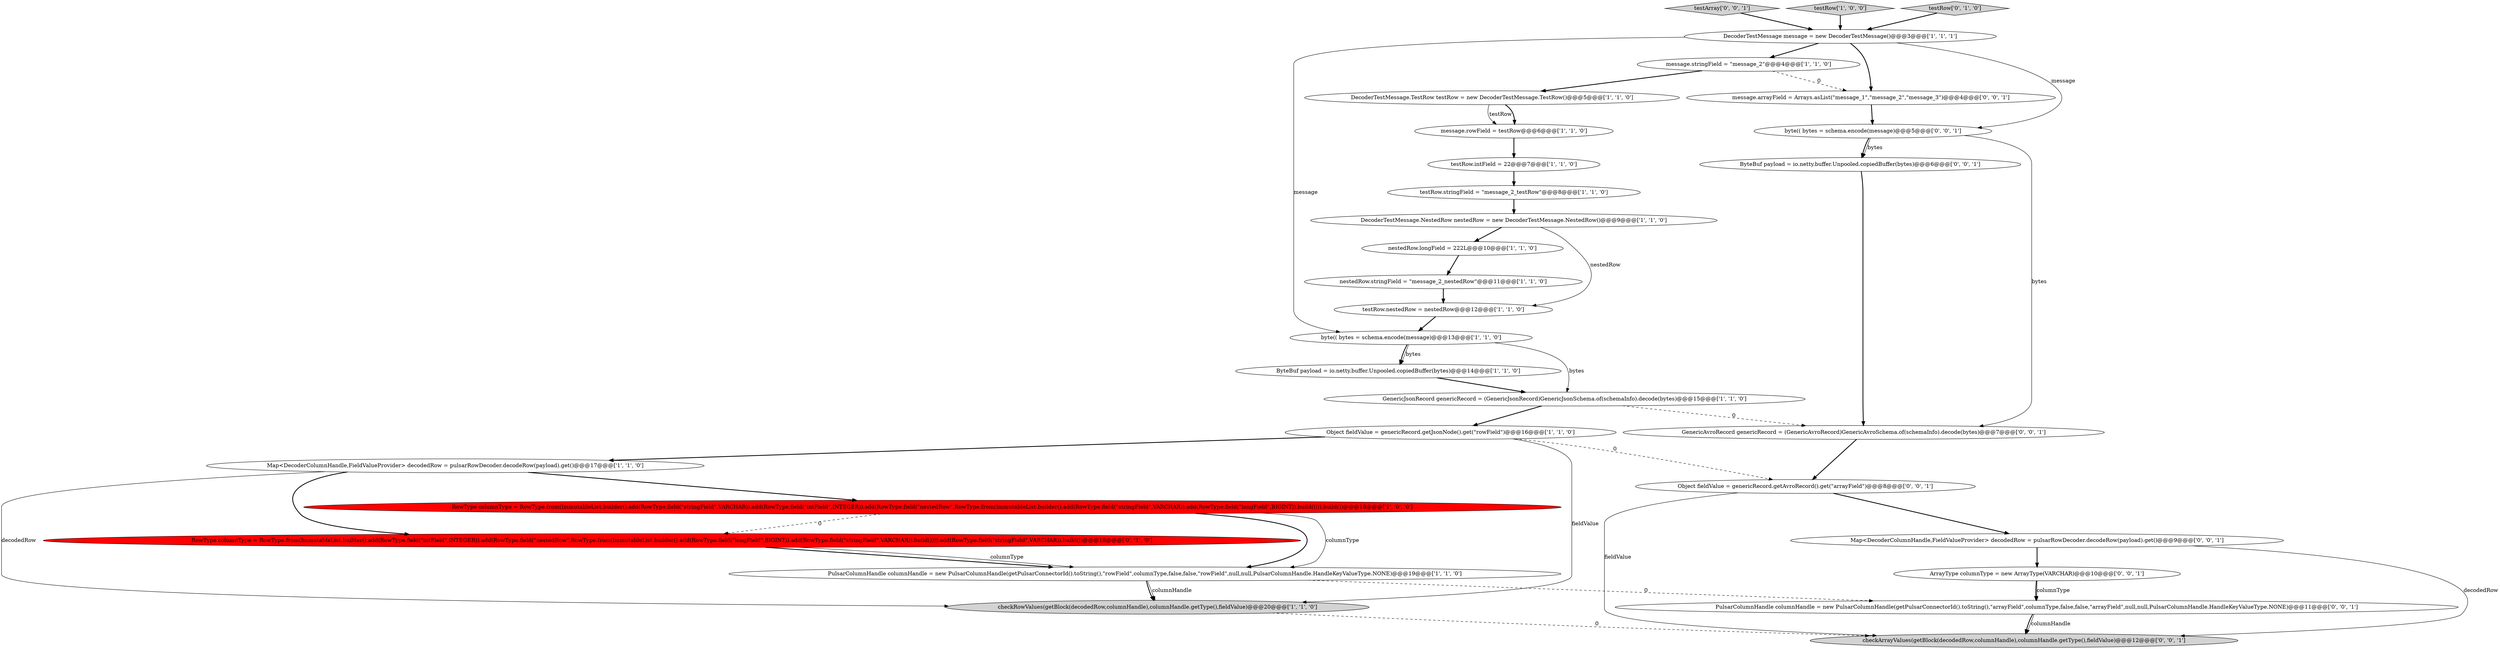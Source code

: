 digraph {
26 [style = filled, label = "checkArrayValues(getBlock(decodedRow,columnHandle),columnHandle.getType(),fieldValue)@@@12@@@['0', '0', '1']", fillcolor = lightgray, shape = ellipse image = "AAA0AAABBB3BBB"];
23 [style = filled, label = "Object fieldValue = genericRecord.getAvroRecord().get(\"arrayField\")@@@8@@@['0', '0', '1']", fillcolor = white, shape = ellipse image = "AAA0AAABBB3BBB"];
4 [style = filled, label = "Map<DecoderColumnHandle,FieldValueProvider> decodedRow = pulsarRowDecoder.decodeRow(payload).get()@@@17@@@['1', '1', '0']", fillcolor = white, shape = ellipse image = "AAA0AAABBB1BBB"];
17 [style = filled, label = "checkRowValues(getBlock(decodedRow,columnHandle),columnHandle.getType(),fieldValue)@@@20@@@['1', '1', '0']", fillcolor = lightgray, shape = ellipse image = "AAA0AAABBB1BBB"];
15 [style = filled, label = "nestedRow.longField = 222L@@@10@@@['1', '1', '0']", fillcolor = white, shape = ellipse image = "AAA0AAABBB1BBB"];
27 [style = filled, label = "testArray['0', '0', '1']", fillcolor = lightgray, shape = diamond image = "AAA0AAABBB3BBB"];
22 [style = filled, label = "GenericAvroRecord genericRecord = (GenericAvroRecord)GenericAvroSchema.of(schemaInfo).decode(bytes)@@@7@@@['0', '0', '1']", fillcolor = white, shape = ellipse image = "AAA0AAABBB3BBB"];
0 [style = filled, label = "testRow.nestedRow = nestedRow@@@12@@@['1', '1', '0']", fillcolor = white, shape = ellipse image = "AAA0AAABBB1BBB"];
6 [style = filled, label = "DecoderTestMessage message = new DecoderTestMessage()@@@3@@@['1', '1', '1']", fillcolor = white, shape = ellipse image = "AAA0AAABBB1BBB"];
13 [style = filled, label = "RowType columnType = RowType.from(ImmutableList.builder().add(RowType.field(\"stringField\",VARCHAR)).add(RowType.field(\"intField\",INTEGER)).add(RowType.field(\"nestedRow\",RowType.from(ImmutableList.builder().add(RowType.field(\"stringField\",VARCHAR)).add(RowType.field(\"longField\",BIGINT)).build()))).build())@@@18@@@['1', '0', '0']", fillcolor = red, shape = ellipse image = "AAA1AAABBB1BBB"];
21 [style = filled, label = "byte(( bytes = schema.encode(message)@@@5@@@['0', '0', '1']", fillcolor = white, shape = ellipse image = "AAA0AAABBB3BBB"];
25 [style = filled, label = "message.arrayField = Arrays.asList(\"message_1\",\"message_2\",\"message_3\")@@@4@@@['0', '0', '1']", fillcolor = white, shape = ellipse image = "AAA0AAABBB3BBB"];
9 [style = filled, label = "ByteBuf payload = io.netty.buffer.Unpooled.copiedBuffer(bytes)@@@14@@@['1', '1', '0']", fillcolor = white, shape = ellipse image = "AAA0AAABBB1BBB"];
12 [style = filled, label = "PulsarColumnHandle columnHandle = new PulsarColumnHandle(getPulsarConnectorId().toString(),\"rowField\",columnType,false,false,\"rowField\",null,null,PulsarColumnHandle.HandleKeyValueType.NONE)@@@19@@@['1', '1', '0']", fillcolor = white, shape = ellipse image = "AAA0AAABBB1BBB"];
2 [style = filled, label = "message.rowField = testRow@@@6@@@['1', '1', '0']", fillcolor = white, shape = ellipse image = "AAA0AAABBB1BBB"];
1 [style = filled, label = "byte(( bytes = schema.encode(message)@@@13@@@['1', '1', '0']", fillcolor = white, shape = ellipse image = "AAA0AAABBB1BBB"];
8 [style = filled, label = "DecoderTestMessage.NestedRow nestedRow = new DecoderTestMessage.NestedRow()@@@9@@@['1', '1', '0']", fillcolor = white, shape = ellipse image = "AAA0AAABBB1BBB"];
10 [style = filled, label = "Object fieldValue = genericRecord.getJsonNode().get(\"rowField\")@@@16@@@['1', '1', '0']", fillcolor = white, shape = ellipse image = "AAA0AAABBB1BBB"];
29 [style = filled, label = "ByteBuf payload = io.netty.buffer.Unpooled.copiedBuffer(bytes)@@@6@@@['0', '0', '1']", fillcolor = white, shape = ellipse image = "AAA0AAABBB3BBB"];
16 [style = filled, label = "nestedRow.stringField = \"message_2_nestedRow\"@@@11@@@['1', '1', '0']", fillcolor = white, shape = ellipse image = "AAA0AAABBB1BBB"];
24 [style = filled, label = "Map<DecoderColumnHandle,FieldValueProvider> decodedRow = pulsarRowDecoder.decodeRow(payload).get()@@@9@@@['0', '0', '1']", fillcolor = white, shape = ellipse image = "AAA0AAABBB3BBB"];
14 [style = filled, label = "testRow.intField = 22@@@7@@@['1', '1', '0']", fillcolor = white, shape = ellipse image = "AAA0AAABBB1BBB"];
28 [style = filled, label = "ArrayType columnType = new ArrayType(VARCHAR)@@@10@@@['0', '0', '1']", fillcolor = white, shape = ellipse image = "AAA0AAABBB3BBB"];
7 [style = filled, label = "DecoderTestMessage.TestRow testRow = new DecoderTestMessage.TestRow()@@@5@@@['1', '1', '0']", fillcolor = white, shape = ellipse image = "AAA0AAABBB1BBB"];
18 [style = filled, label = "testRow['1', '0', '0']", fillcolor = lightgray, shape = diamond image = "AAA0AAABBB1BBB"];
19 [style = filled, label = "testRow['0', '1', '0']", fillcolor = lightgray, shape = diamond image = "AAA0AAABBB2BBB"];
3 [style = filled, label = "GenericJsonRecord genericRecord = (GenericJsonRecord)GenericJsonSchema.of(schemaInfo).decode(bytes)@@@15@@@['1', '1', '0']", fillcolor = white, shape = ellipse image = "AAA0AAABBB1BBB"];
5 [style = filled, label = "testRow.stringField = \"message_2_testRow\"@@@8@@@['1', '1', '0']", fillcolor = white, shape = ellipse image = "AAA0AAABBB1BBB"];
30 [style = filled, label = "PulsarColumnHandle columnHandle = new PulsarColumnHandle(getPulsarConnectorId().toString(),\"arrayField\",columnType,false,false,\"arrayField\",null,null,PulsarColumnHandle.HandleKeyValueType.NONE)@@@11@@@['0', '0', '1']", fillcolor = white, shape = ellipse image = "AAA0AAABBB3BBB"];
20 [style = filled, label = "RowType columnType = RowType.from(ImmutableList.builder().add(RowType.field(\"intField\",INTEGER)).add(RowType.field(\"nestedRow\",RowType.from(ImmutableList.builder().add(RowType.field(\"longField\",BIGINT)).add(RowType.field(\"stringField\",VARCHAR)).build()))).add(RowType.field(\"stringField\",VARCHAR)).build())@@@18@@@['0', '1', '0']", fillcolor = red, shape = ellipse image = "AAA1AAABBB2BBB"];
11 [style = filled, label = "message.stringField = \"message_2\"@@@4@@@['1', '1', '0']", fillcolor = white, shape = ellipse image = "AAA0AAABBB1BBB"];
24->28 [style = bold, label=""];
5->8 [style = bold, label=""];
16->0 [style = bold, label=""];
8->15 [style = bold, label=""];
28->30 [style = bold, label=""];
7->2 [style = solid, label="testRow"];
23->26 [style = solid, label="fieldValue"];
10->17 [style = solid, label="fieldValue"];
13->20 [style = dashed, label="0"];
8->0 [style = solid, label="nestedRow"];
4->13 [style = bold, label=""];
12->17 [style = bold, label=""];
30->26 [style = bold, label=""];
24->26 [style = solid, label="decodedRow"];
12->17 [style = solid, label="columnHandle"];
30->26 [style = solid, label="columnHandle"];
4->17 [style = solid, label="decodedRow"];
3->22 [style = dashed, label="0"];
6->1 [style = solid, label="message"];
12->30 [style = dashed, label="0"];
15->16 [style = bold, label=""];
19->6 [style = bold, label=""];
22->23 [style = bold, label=""];
27->6 [style = bold, label=""];
1->9 [style = bold, label=""];
13->12 [style = solid, label="columnType"];
3->10 [style = bold, label=""];
21->29 [style = solid, label="bytes"];
23->24 [style = bold, label=""];
1->3 [style = solid, label="bytes"];
13->12 [style = bold, label=""];
21->29 [style = bold, label=""];
18->6 [style = bold, label=""];
1->9 [style = solid, label="bytes"];
7->2 [style = bold, label=""];
0->1 [style = bold, label=""];
6->11 [style = bold, label=""];
2->14 [style = bold, label=""];
28->30 [style = solid, label="columnType"];
20->12 [style = bold, label=""];
4->20 [style = bold, label=""];
21->22 [style = solid, label="bytes"];
11->25 [style = dashed, label="0"];
10->4 [style = bold, label=""];
9->3 [style = bold, label=""];
17->26 [style = dashed, label="0"];
20->12 [style = solid, label="columnType"];
6->21 [style = solid, label="message"];
29->22 [style = bold, label=""];
10->23 [style = dashed, label="0"];
11->7 [style = bold, label=""];
25->21 [style = bold, label=""];
6->25 [style = bold, label=""];
14->5 [style = bold, label=""];
}
